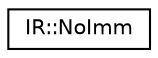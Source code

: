 digraph "Graphical Class Hierarchy"
{
  edge [fontname="Helvetica",fontsize="10",labelfontname="Helvetica",labelfontsize="10"];
  node [fontname="Helvetica",fontsize="10",shape=record];
  rankdir="LR";
  Node0 [label="IR::NoImm",height=0.2,width=0.4,color="black", fillcolor="white", style="filled",URL="$struct_i_r_1_1_no_imm.html"];
}
